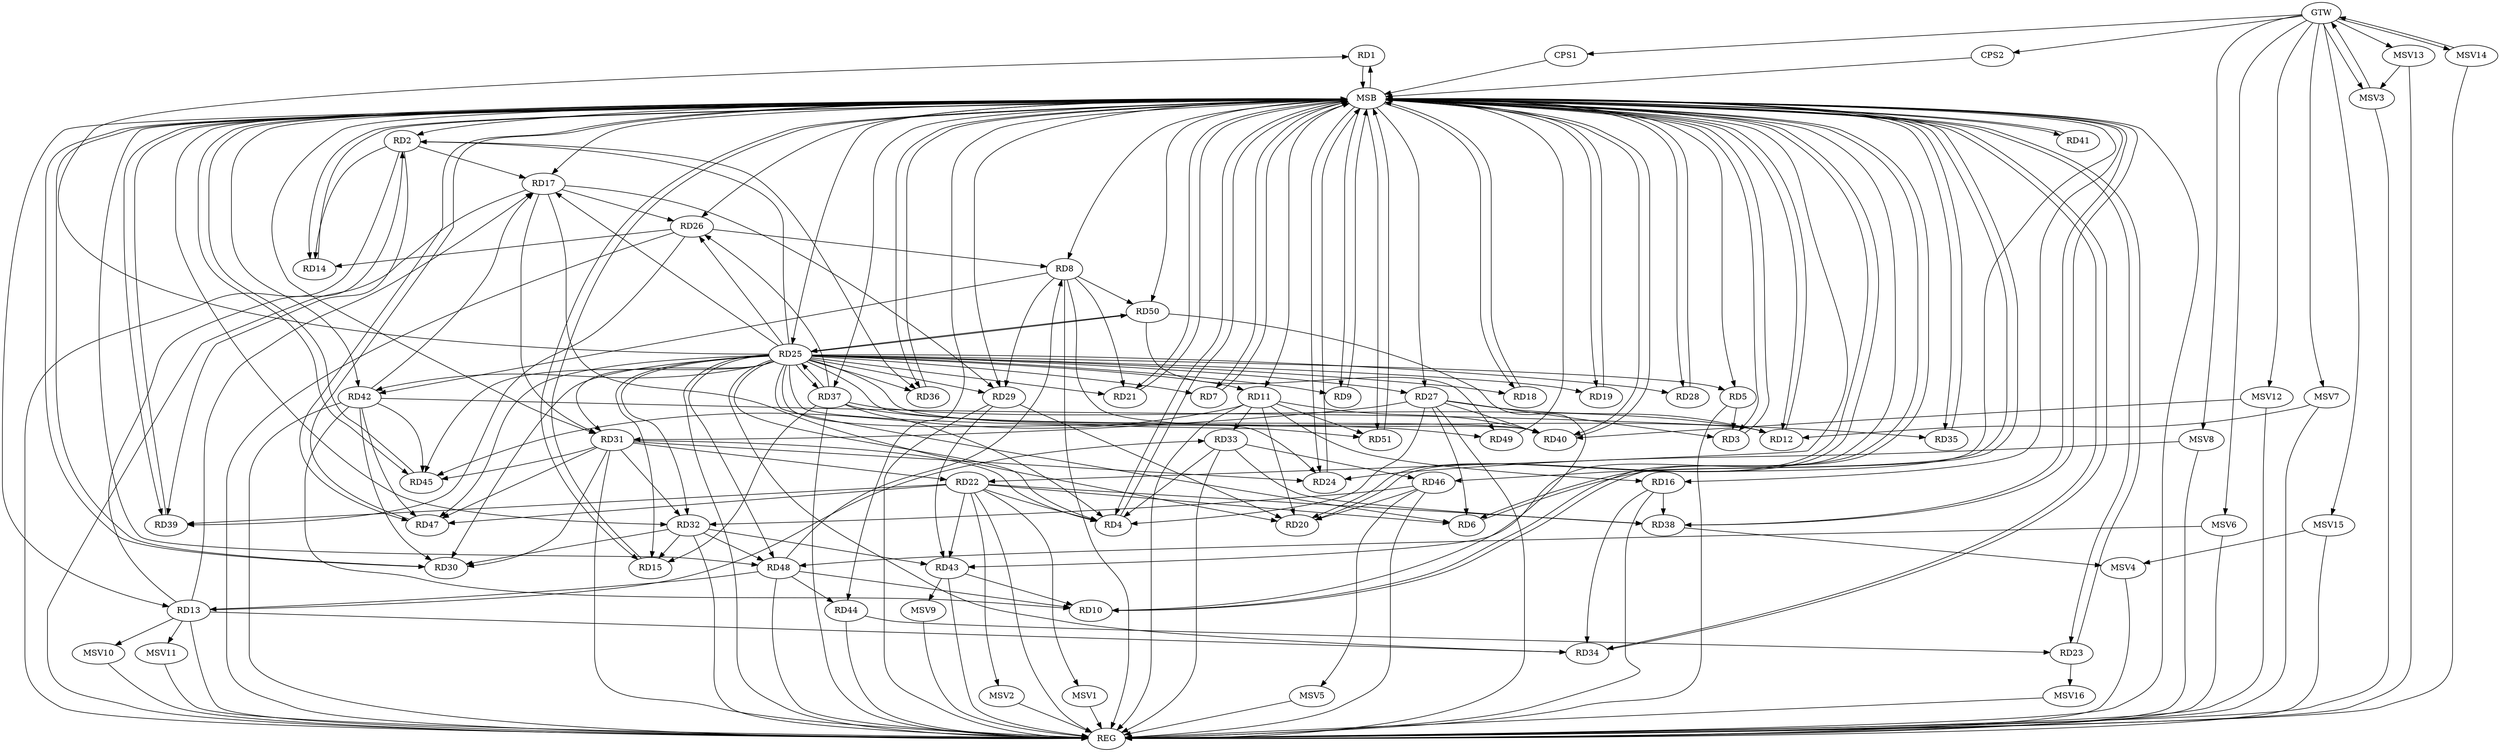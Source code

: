 strict digraph G {
  RD1 [ label="RD1" ];
  RD2 [ label="RD2" ];
  RD3 [ label="RD3" ];
  RD4 [ label="RD4" ];
  RD5 [ label="RD5" ];
  RD6 [ label="RD6" ];
  RD7 [ label="RD7" ];
  RD8 [ label="RD8" ];
  RD9 [ label="RD9" ];
  RD10 [ label="RD10" ];
  RD11 [ label="RD11" ];
  RD12 [ label="RD12" ];
  RD13 [ label="RD13" ];
  RD14 [ label="RD14" ];
  RD15 [ label="RD15" ];
  RD16 [ label="RD16" ];
  RD17 [ label="RD17" ];
  RD18 [ label="RD18" ];
  RD19 [ label="RD19" ];
  RD20 [ label="RD20" ];
  RD21 [ label="RD21" ];
  RD22 [ label="RD22" ];
  RD23 [ label="RD23" ];
  RD24 [ label="RD24" ];
  RD25 [ label="RD25" ];
  RD26 [ label="RD26" ];
  RD27 [ label="RD27" ];
  RD28 [ label="RD28" ];
  RD29 [ label="RD29" ];
  RD30 [ label="RD30" ];
  RD31 [ label="RD31" ];
  RD32 [ label="RD32" ];
  RD33 [ label="RD33" ];
  RD34 [ label="RD34" ];
  RD35 [ label="RD35" ];
  RD36 [ label="RD36" ];
  RD37 [ label="RD37" ];
  RD38 [ label="RD38" ];
  RD39 [ label="RD39" ];
  RD40 [ label="RD40" ];
  RD41 [ label="RD41" ];
  RD42 [ label="RD42" ];
  RD43 [ label="RD43" ];
  RD44 [ label="RD44" ];
  RD45 [ label="RD45" ];
  RD46 [ label="RD46" ];
  RD47 [ label="RD47" ];
  RD48 [ label="RD48" ];
  RD49 [ label="RD49" ];
  RD50 [ label="RD50" ];
  RD51 [ label="RD51" ];
  CPS1 [ label="CPS1" ];
  CPS2 [ label="CPS2" ];
  GTW [ label="GTW" ];
  REG [ label="REG" ];
  MSB [ label="MSB" ];
  MSV1 [ label="MSV1" ];
  MSV2 [ label="MSV2" ];
  MSV3 [ label="MSV3" ];
  MSV4 [ label="MSV4" ];
  MSV5 [ label="MSV5" ];
  MSV6 [ label="MSV6" ];
  MSV7 [ label="MSV7" ];
  MSV8 [ label="MSV8" ];
  MSV9 [ label="MSV9" ];
  MSV10 [ label="MSV10" ];
  MSV11 [ label="MSV11" ];
  MSV12 [ label="MSV12" ];
  MSV13 [ label="MSV13" ];
  MSV14 [ label="MSV14" ];
  MSV15 [ label="MSV15" ];
  MSV16 [ label="MSV16" ];
  RD25 -> RD1;
  RD13 -> RD2;
  RD2 -> RD14;
  RD2 -> RD17;
  RD2 -> RD36;
  RD2 -> RD39;
  RD5 -> RD3;
  RD27 -> RD3;
  RD22 -> RD4;
  RD25 -> RD4;
  RD27 -> RD4;
  RD31 -> RD4;
  RD33 -> RD4;
  RD37 -> RD4;
  RD22 -> RD6;
  RD27 -> RD6;
  RD8 -> RD21;
  RD26 -> RD8;
  RD8 -> RD29;
  RD8 -> RD40;
  RD8 -> RD42;
  RD48 -> RD8;
  RD8 -> RD50;
  RD42 -> RD10;
  RD43 -> RD10;
  RD48 -> RD10;
  RD50 -> RD10;
  RD11 -> RD16;
  RD11 -> RD20;
  RD11 -> RD33;
  RD11 -> RD40;
  RD11 -> RD45;
  RD11 -> RD51;
  RD27 -> RD12;
  RD37 -> RD12;
  RD13 -> RD17;
  RD13 -> RD33;
  RD13 -> RD34;
  RD48 -> RD13;
  RD26 -> RD14;
  RD32 -> RD15;
  RD37 -> RD15;
  RD16 -> RD34;
  RD16 -> RD38;
  RD17 -> RD20;
  RD17 -> RD26;
  RD17 -> RD29;
  RD17 -> RD31;
  RD42 -> RD17;
  RD25 -> RD18;
  RD29 -> RD20;
  RD46 -> RD20;
  RD31 -> RD22;
  RD22 -> RD38;
  RD22 -> RD39;
  RD22 -> RD43;
  RD22 -> RD47;
  RD44 -> RD23;
  RD31 -> RD24;
  RD25 -> RD28;
  RD25 -> RD30;
  RD25 -> RD32;
  RD25 -> RD34;
  RD25 -> RD37;
  RD37 -> RD25;
  RD25 -> RD47;
  RD50 -> RD25;
  RD37 -> RD26;
  RD26 -> RD39;
  RD27 -> RD31;
  RD27 -> RD40;
  RD29 -> RD43;
  RD31 -> RD30;
  RD32 -> RD30;
  RD42 -> RD30;
  RD31 -> RD32;
  RD31 -> RD45;
  RD31 -> RD47;
  RD32 -> RD43;
  RD46 -> RD32;
  RD32 -> RD48;
  RD33 -> RD38;
  RD33 -> RD46;
  RD42 -> RD35;
  RD37 -> RD49;
  RD42 -> RD45;
  RD42 -> RD47;
  RD48 -> RD44;
  RD50 -> RD49;
  GTW -> CPS1;
  GTW -> CPS2;
  RD2 -> REG;
  RD5 -> REG;
  RD8 -> REG;
  RD11 -> REG;
  RD13 -> REG;
  RD16 -> REG;
  RD17 -> REG;
  RD22 -> REG;
  RD25 -> REG;
  RD26 -> REG;
  RD27 -> REG;
  RD29 -> REG;
  RD31 -> REG;
  RD32 -> REG;
  RD33 -> REG;
  RD37 -> REG;
  RD42 -> REG;
  RD43 -> REG;
  RD44 -> REG;
  RD46 -> REG;
  RD48 -> REG;
  RD1 -> MSB;
  MSB -> RD3;
  MSB -> RD8;
  MSB -> RD11;
  MSB -> RD16;
  MSB -> RD23;
  MSB -> RD32;
  MSB -> RD35;
  MSB -> RD38;
  MSB -> RD39;
  MSB -> RD41;
  MSB -> RD42;
  MSB -> RD46;
  MSB -> REG;
  RD3 -> MSB;
  MSB -> RD5;
  MSB -> RD18;
  MSB -> RD20;
  MSB -> RD36;
  MSB -> RD37;
  MSB -> RD45;
  RD4 -> MSB;
  MSB -> RD17;
  MSB -> RD31;
  MSB -> RD47;
  MSB -> RD48;
  RD6 -> MSB;
  MSB -> RD7;
  MSB -> RD10;
  MSB -> RD13;
  MSB -> RD51;
  RD7 -> MSB;
  MSB -> RD44;
  RD9 -> MSB;
  MSB -> RD25;
  MSB -> RD29;
  MSB -> RD30;
  RD10 -> MSB;
  MSB -> RD9;
  MSB -> RD43;
  RD12 -> MSB;
  MSB -> RD15;
  MSB -> RD26;
  MSB -> RD40;
  RD14 -> MSB;
  MSB -> RD22;
  RD15 -> MSB;
  MSB -> RD2;
  MSB -> RD14;
  MSB -> RD21;
  RD18 -> MSB;
  RD19 -> MSB;
  MSB -> RD4;
  RD20 -> MSB;
  MSB -> RD6;
  MSB -> RD12;
  MSB -> RD28;
  RD21 -> MSB;
  RD23 -> MSB;
  MSB -> RD34;
  RD24 -> MSB;
  RD28 -> MSB;
  MSB -> RD27;
  RD30 -> MSB;
  RD34 -> MSB;
  RD35 -> MSB;
  RD36 -> MSB;
  RD38 -> MSB;
  RD39 -> MSB;
  MSB -> RD19;
  MSB -> RD50;
  RD40 -> MSB;
  MSB -> RD24;
  RD41 -> MSB;
  RD45 -> MSB;
  RD47 -> MSB;
  RD49 -> MSB;
  RD51 -> MSB;
  CPS1 -> MSB;
  MSB -> RD1;
  CPS2 -> MSB;
  RD25 -> RD9;
  RD25 -> RD42;
  RD25 -> RD45;
  RD25 -> RD27;
  RD25 -> RD6;
  RD25 -> RD17;
  RD25 -> RD29;
  RD25 -> RD19;
  RD25 -> RD2;
  RD25 -> RD7;
  RD25 -> RD11;
  RD25 -> RD48;
  RD25 -> RD24;
  RD25 -> RD12;
  RD25 -> RD21;
  RD25 -> RD26;
  RD25 -> RD5;
  RD25 -> RD50;
  RD25 -> RD51;
  RD25 -> RD15;
  RD25 -> RD40;
  RD25 -> RD31;
  RD25 -> RD36;
  RD22 -> MSV1;
  MSV1 -> REG;
  RD22 -> MSV2;
  MSV2 -> REG;
  MSV3 -> GTW;
  GTW -> MSV3;
  MSV3 -> REG;
  RD38 -> MSV4;
  MSV4 -> REG;
  RD46 -> MSV5;
  MSV5 -> REG;
  MSV6 -> RD48;
  GTW -> MSV6;
  MSV6 -> REG;
  MSV7 -> RD12;
  GTW -> MSV7;
  MSV7 -> REG;
  MSV8 -> RD24;
  GTW -> MSV8;
  MSV8 -> REG;
  RD43 -> MSV9;
  MSV9 -> REG;
  RD13 -> MSV10;
  MSV10 -> REG;
  RD13 -> MSV11;
  MSV11 -> REG;
  MSV12 -> RD40;
  GTW -> MSV12;
  MSV12 -> REG;
  MSV13 -> MSV3;
  GTW -> MSV13;
  MSV13 -> REG;
  MSV14 -> GTW;
  GTW -> MSV14;
  MSV14 -> REG;
  MSV15 -> MSV4;
  GTW -> MSV15;
  MSV15 -> REG;
  RD23 -> MSV16;
  MSV16 -> REG;
}
